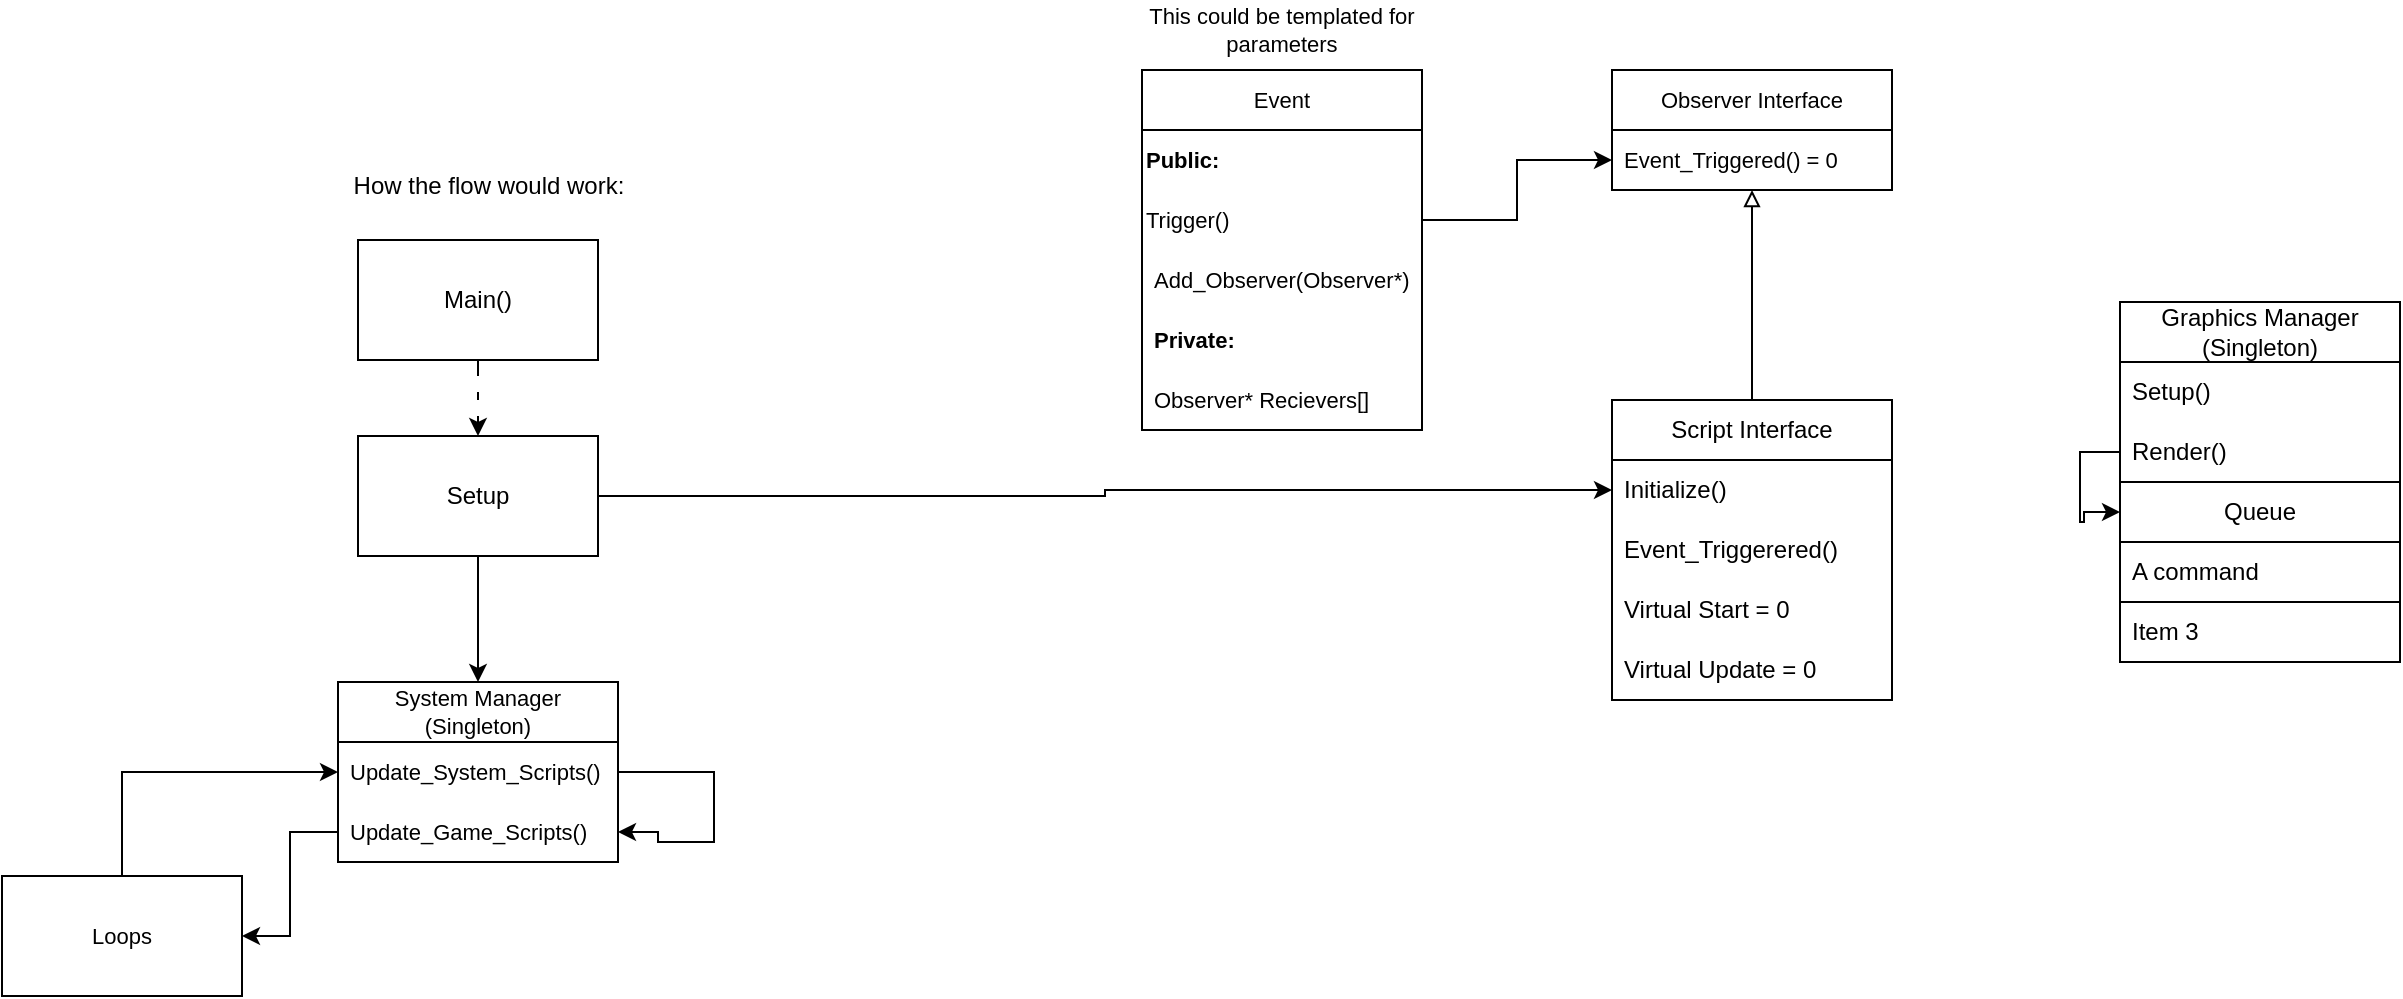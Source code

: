 <mxfile version="24.4.0" type="device">
  <diagram name="Page-1" id="8UWnzZh6Zb71KIH3Xfgz">
    <mxGraphModel dx="1687" dy="993" grid="0" gridSize="10" guides="1" tooltips="1" connect="1" arrows="1" fold="1" page="0" pageScale="1" pageWidth="850" pageHeight="1100" math="0" shadow="0">
      <root>
        <mxCell id="0" />
        <mxCell id="1" parent="0" />
        <mxCell id="7DiGCnGBixv7g8-y7bRo-3" value="Graphics Manager&lt;div&gt;(Singleton)&lt;/div&gt;" style="swimlane;fontStyle=0;childLayout=stackLayout;horizontal=1;startSize=30;horizontalStack=0;resizeParent=1;resizeParentMax=0;resizeLast=0;collapsible=1;marginBottom=0;whiteSpace=wrap;html=1;" parent="1" vertex="1">
          <mxGeometry x="1133" y="225" width="140" height="180" as="geometry" />
        </mxCell>
        <mxCell id="7DiGCnGBixv7g8-y7bRo-5" value="Setup()" style="text;strokeColor=none;fillColor=none;align=left;verticalAlign=middle;spacingLeft=4;spacingRight=4;overflow=hidden;points=[[0,0.5],[1,0.5]];portConstraint=eastwest;rotatable=0;whiteSpace=wrap;html=1;" parent="7DiGCnGBixv7g8-y7bRo-3" vertex="1">
          <mxGeometry y="30" width="140" height="30" as="geometry" />
        </mxCell>
        <mxCell id="7DiGCnGBixv7g8-y7bRo-35" style="edgeStyle=orthogonalEdgeStyle;rounded=0;orthogonalLoop=1;jettySize=auto;html=1;entryX=0;entryY=0.25;entryDx=0;entryDy=0;" parent="7DiGCnGBixv7g8-y7bRo-3" source="7DiGCnGBixv7g8-y7bRo-4" target="7DiGCnGBixv7g8-y7bRo-7" edge="1">
          <mxGeometry relative="1" as="geometry">
            <Array as="points">
              <mxPoint x="-20" y="75" />
              <mxPoint x="-20" y="110" />
              <mxPoint x="-18" y="110" />
              <mxPoint x="-18" y="105" />
            </Array>
          </mxGeometry>
        </mxCell>
        <mxCell id="7DiGCnGBixv7g8-y7bRo-4" value="Render()" style="text;strokeColor=none;fillColor=none;align=left;verticalAlign=middle;spacingLeft=4;spacingRight=4;overflow=hidden;points=[[0,0.5],[1,0.5]];portConstraint=eastwest;rotatable=0;whiteSpace=wrap;html=1;" parent="7DiGCnGBixv7g8-y7bRo-3" vertex="1">
          <mxGeometry y="60" width="140" height="30" as="geometry" />
        </mxCell>
        <mxCell id="7DiGCnGBixv7g8-y7bRo-7" value="Queue" style="swimlane;fontStyle=0;childLayout=stackLayout;horizontal=1;startSize=30;horizontalStack=0;resizeParent=1;resizeParentMax=0;resizeLast=0;collapsible=1;marginBottom=0;whiteSpace=wrap;html=1;" parent="7DiGCnGBixv7g8-y7bRo-3" vertex="1">
          <mxGeometry y="90" width="140" height="60" as="geometry" />
        </mxCell>
        <mxCell id="7DiGCnGBixv7g8-y7bRo-8" value="A command" style="text;strokeColor=none;fillColor=none;align=left;verticalAlign=middle;spacingLeft=4;spacingRight=4;overflow=hidden;points=[[0,0.5],[1,0.5]];portConstraint=eastwest;rotatable=0;whiteSpace=wrap;html=1;" parent="7DiGCnGBixv7g8-y7bRo-7" vertex="1">
          <mxGeometry y="30" width="140" height="30" as="geometry" />
        </mxCell>
        <mxCell id="7DiGCnGBixv7g8-y7bRo-6" value="Item 3" style="text;strokeColor=none;fillColor=none;align=left;verticalAlign=middle;spacingLeft=4;spacingRight=4;overflow=hidden;points=[[0,0.5],[1,0.5]];portConstraint=eastwest;rotatable=0;whiteSpace=wrap;html=1;" parent="7DiGCnGBixv7g8-y7bRo-3" vertex="1">
          <mxGeometry y="150" width="140" height="30" as="geometry" />
        </mxCell>
        <mxCell id="7DiGCnGBixv7g8-y7bRo-14" style="edgeStyle=orthogonalEdgeStyle;rounded=0;orthogonalLoop=1;jettySize=auto;html=1;dashed=1;dashPattern=8 8;" parent="1" source="7DiGCnGBixv7g8-y7bRo-12" target="7DiGCnGBixv7g8-y7bRo-13" edge="1">
          <mxGeometry relative="1" as="geometry" />
        </mxCell>
        <mxCell id="7DiGCnGBixv7g8-y7bRo-12" value="Main()" style="rounded=0;whiteSpace=wrap;html=1;" parent="1" vertex="1">
          <mxGeometry x="252" y="194" width="120" height="60" as="geometry" />
        </mxCell>
        <mxCell id="7DiGCnGBixv7g8-y7bRo-78" style="edgeStyle=orthogonalEdgeStyle;rounded=0;orthogonalLoop=1;jettySize=auto;html=1;entryX=0.5;entryY=0;entryDx=0;entryDy=0;strokeColor=default;align=center;verticalAlign=middle;fontFamily=Helvetica;fontSize=11;fontColor=default;labelBackgroundColor=default;endArrow=classic;" parent="1" source="7DiGCnGBixv7g8-y7bRo-13" target="7DiGCnGBixv7g8-y7bRo-56" edge="1">
          <mxGeometry relative="1" as="geometry" />
        </mxCell>
        <mxCell id="7DiGCnGBixv7g8-y7bRo-93" style="edgeStyle=orthogonalEdgeStyle;rounded=0;orthogonalLoop=1;jettySize=auto;html=1;entryX=0;entryY=0.5;entryDx=0;entryDy=0;strokeColor=default;align=center;verticalAlign=middle;fontFamily=Helvetica;fontSize=11;fontColor=default;labelBackgroundColor=default;endArrow=classic;" parent="1" source="7DiGCnGBixv7g8-y7bRo-13" target="7DiGCnGBixv7g8-y7bRo-92" edge="1">
          <mxGeometry relative="1" as="geometry" />
        </mxCell>
        <mxCell id="7DiGCnGBixv7g8-y7bRo-13" value="Setup" style="rounded=0;whiteSpace=wrap;html=1;" parent="1" vertex="1">
          <mxGeometry x="252" y="292" width="120" height="60" as="geometry" />
        </mxCell>
        <mxCell id="7DiGCnGBixv7g8-y7bRo-20" value="How the flow would work:" style="text;html=1;strokeColor=none;fillColor=none;align=center;verticalAlign=middle;whiteSpace=wrap;rounded=0;" parent="1" vertex="1">
          <mxGeometry x="214" y="152" width="207" height="30" as="geometry" />
        </mxCell>
        <mxCell id="7DiGCnGBixv7g8-y7bRo-64" style="edgeStyle=orthogonalEdgeStyle;rounded=0;orthogonalLoop=1;jettySize=auto;html=1;strokeColor=default;align=center;verticalAlign=middle;fontFamily=Helvetica;fontSize=11;fontColor=default;labelBackgroundColor=default;endArrow=block;endFill=0;" parent="1" source="7DiGCnGBixv7g8-y7bRo-25" target="7DiGCnGBixv7g8-y7bRo-60" edge="1">
          <mxGeometry relative="1" as="geometry" />
        </mxCell>
        <mxCell id="7DiGCnGBixv7g8-y7bRo-25" value="Script Interface" style="swimlane;fontStyle=0;childLayout=stackLayout;horizontal=1;startSize=30;horizontalStack=0;resizeParent=1;resizeParentMax=0;resizeLast=0;collapsible=1;marginBottom=0;whiteSpace=wrap;html=1;" parent="1" vertex="1">
          <mxGeometry x="879" y="274" width="140" height="150" as="geometry" />
        </mxCell>
        <mxCell id="7DiGCnGBixv7g8-y7bRo-92" value="Initialize()" style="text;strokeColor=none;fillColor=none;align=left;verticalAlign=middle;spacingLeft=4;spacingRight=4;overflow=hidden;points=[[0,0.5],[1,0.5]];portConstraint=eastwest;rotatable=0;whiteSpace=wrap;html=1;" parent="7DiGCnGBixv7g8-y7bRo-25" vertex="1">
          <mxGeometry y="30" width="140" height="30" as="geometry" />
        </mxCell>
        <mxCell id="7DiGCnGBixv7g8-y7bRo-72" value="Event_Triggerered()" style="text;strokeColor=none;fillColor=none;align=left;verticalAlign=middle;spacingLeft=4;spacingRight=4;overflow=hidden;points=[[0,0.5],[1,0.5]];portConstraint=eastwest;rotatable=0;whiteSpace=wrap;html=1;" parent="7DiGCnGBixv7g8-y7bRo-25" vertex="1">
          <mxGeometry y="60" width="140" height="30" as="geometry" />
        </mxCell>
        <mxCell id="7DiGCnGBixv7g8-y7bRo-26" value="Virtual Start = 0" style="text;strokeColor=none;fillColor=none;align=left;verticalAlign=middle;spacingLeft=4;spacingRight=4;overflow=hidden;points=[[0,0.5],[1,0.5]];portConstraint=eastwest;rotatable=0;whiteSpace=wrap;html=1;" parent="7DiGCnGBixv7g8-y7bRo-25" vertex="1">
          <mxGeometry y="90" width="140" height="30" as="geometry" />
        </mxCell>
        <mxCell id="7DiGCnGBixv7g8-y7bRo-27" value="Virtual Update = 0" style="text;strokeColor=none;fillColor=none;align=left;verticalAlign=middle;spacingLeft=4;spacingRight=4;overflow=hidden;points=[[0,0.5],[1,0.5]];portConstraint=eastwest;rotatable=0;whiteSpace=wrap;html=1;" parent="7DiGCnGBixv7g8-y7bRo-25" vertex="1">
          <mxGeometry y="120" width="140" height="30" as="geometry" />
        </mxCell>
        <mxCell id="7DiGCnGBixv7g8-y7bRo-56" value="System Manager&lt;div&gt;(Singleton)&lt;/div&gt;" style="swimlane;fontStyle=0;childLayout=stackLayout;horizontal=1;startSize=30;horizontalStack=0;resizeParent=1;resizeParentMax=0;resizeLast=0;collapsible=1;marginBottom=0;whiteSpace=wrap;html=1;fontFamily=Helvetica;fontSize=11;fontColor=default;labelBackgroundColor=default;" parent="1" vertex="1">
          <mxGeometry x="242" y="415" width="140" height="90" as="geometry" />
        </mxCell>
        <mxCell id="1DtR9IpvpcOYBeOyuKWW-1" style="edgeStyle=orthogonalEdgeStyle;rounded=0;orthogonalLoop=1;jettySize=auto;html=1;entryX=1;entryY=0.5;entryDx=0;entryDy=0;" edge="1" parent="7DiGCnGBixv7g8-y7bRo-56" source="7DiGCnGBixv7g8-y7bRo-59" target="7DiGCnGBixv7g8-y7bRo-58">
          <mxGeometry relative="1" as="geometry">
            <Array as="points">
              <mxPoint x="188" y="45" />
              <mxPoint x="188" y="80" />
              <mxPoint x="160" y="80" />
              <mxPoint x="160" y="75" />
            </Array>
          </mxGeometry>
        </mxCell>
        <mxCell id="7DiGCnGBixv7g8-y7bRo-59" value="Update_System_Scripts()" style="text;strokeColor=none;fillColor=none;align=left;verticalAlign=middle;spacingLeft=4;spacingRight=4;overflow=hidden;points=[[0,0.5],[1,0.5]];portConstraint=eastwest;rotatable=0;whiteSpace=wrap;html=1;fontFamily=Helvetica;fontSize=11;fontColor=default;labelBackgroundColor=default;" parent="7DiGCnGBixv7g8-y7bRo-56" vertex="1">
          <mxGeometry y="30" width="140" height="30" as="geometry" />
        </mxCell>
        <mxCell id="7DiGCnGBixv7g8-y7bRo-58" value="Update_Game_Scripts()" style="text;strokeColor=none;fillColor=none;align=left;verticalAlign=middle;spacingLeft=4;spacingRight=4;overflow=hidden;points=[[0,0.5],[1,0.5]];portConstraint=eastwest;rotatable=0;whiteSpace=wrap;html=1;fontFamily=Helvetica;fontSize=11;fontColor=default;labelBackgroundColor=default;" parent="7DiGCnGBixv7g8-y7bRo-56" vertex="1">
          <mxGeometry y="60" width="140" height="30" as="geometry" />
        </mxCell>
        <mxCell id="7DiGCnGBixv7g8-y7bRo-60" value="Observer Interface" style="swimlane;fontStyle=0;childLayout=stackLayout;horizontal=1;startSize=30;horizontalStack=0;resizeParent=1;resizeParentMax=0;resizeLast=0;collapsible=1;marginBottom=0;whiteSpace=wrap;html=1;fontFamily=Helvetica;fontSize=11;fontColor=default;labelBackgroundColor=default;" parent="1" vertex="1">
          <mxGeometry x="879" y="109" width="140" height="60" as="geometry" />
        </mxCell>
        <mxCell id="7DiGCnGBixv7g8-y7bRo-61" value="Event_Triggered() = 0" style="text;strokeColor=none;fillColor=none;align=left;verticalAlign=middle;spacingLeft=4;spacingRight=4;overflow=hidden;points=[[0,0.5],[1,0.5]];portConstraint=eastwest;rotatable=0;whiteSpace=wrap;html=1;fontFamily=Helvetica;fontSize=11;fontColor=default;labelBackgroundColor=default;" parent="7DiGCnGBixv7g8-y7bRo-60" vertex="1">
          <mxGeometry y="30" width="140" height="30" as="geometry" />
        </mxCell>
        <mxCell id="7DiGCnGBixv7g8-y7bRo-65" value="Event" style="swimlane;fontStyle=0;childLayout=stackLayout;horizontal=1;startSize=30;horizontalStack=0;resizeParent=1;resizeParentMax=0;resizeLast=0;collapsible=1;marginBottom=0;whiteSpace=wrap;html=1;fontFamily=Helvetica;fontSize=11;fontColor=default;labelBackgroundColor=default;" parent="1" vertex="1">
          <mxGeometry x="644" y="109" width="140" height="180" as="geometry" />
        </mxCell>
        <mxCell id="7DiGCnGBixv7g8-y7bRo-75" value="&lt;b&gt;Public:&lt;/b&gt;" style="text;html=1;align=left;verticalAlign=middle;whiteSpace=wrap;rounded=0;fontFamily=Helvetica;fontSize=11;fontColor=default;labelBackgroundColor=default;" parent="7DiGCnGBixv7g8-y7bRo-65" vertex="1">
          <mxGeometry y="30" width="140" height="30" as="geometry" />
        </mxCell>
        <mxCell id="7DiGCnGBixv7g8-y7bRo-73" value="Trigger()" style="text;html=1;align=left;verticalAlign=middle;whiteSpace=wrap;rounded=0;fontFamily=Helvetica;fontSize=11;fontColor=default;labelBackgroundColor=default;" parent="7DiGCnGBixv7g8-y7bRo-65" vertex="1">
          <mxGeometry y="60" width="140" height="30" as="geometry" />
        </mxCell>
        <mxCell id="7DiGCnGBixv7g8-y7bRo-67" value="Add_Observer(Observer*)" style="text;strokeColor=none;fillColor=none;align=left;verticalAlign=middle;spacingLeft=4;spacingRight=4;overflow=hidden;points=[[0,0.5],[1,0.5]];portConstraint=eastwest;rotatable=0;whiteSpace=wrap;html=1;fontFamily=Helvetica;fontSize=11;fontColor=default;labelBackgroundColor=default;" parent="7DiGCnGBixv7g8-y7bRo-65" vertex="1">
          <mxGeometry y="90" width="140" height="30" as="geometry" />
        </mxCell>
        <mxCell id="7DiGCnGBixv7g8-y7bRo-68" value="&lt;b&gt;Private:&lt;/b&gt;" style="text;strokeColor=none;fillColor=none;align=left;verticalAlign=middle;spacingLeft=4;spacingRight=4;overflow=hidden;points=[[0,0.5],[1,0.5]];portConstraint=eastwest;rotatable=0;whiteSpace=wrap;html=1;fontFamily=Helvetica;fontSize=11;fontColor=default;labelBackgroundColor=default;" parent="7DiGCnGBixv7g8-y7bRo-65" vertex="1">
          <mxGeometry y="120" width="140" height="30" as="geometry" />
        </mxCell>
        <mxCell id="7DiGCnGBixv7g8-y7bRo-66" value="Observer* Recievers[]" style="text;strokeColor=none;fillColor=none;align=left;verticalAlign=middle;spacingLeft=4;spacingRight=4;overflow=hidden;points=[[0,0.5],[1,0.5]];portConstraint=eastwest;rotatable=0;whiteSpace=wrap;html=1;fontFamily=Helvetica;fontSize=11;fontColor=default;labelBackgroundColor=default;" parent="7DiGCnGBixv7g8-y7bRo-65" vertex="1">
          <mxGeometry y="150" width="140" height="30" as="geometry" />
        </mxCell>
        <mxCell id="7DiGCnGBixv7g8-y7bRo-69" value="This could be templated for parameters" style="text;html=1;align=center;verticalAlign=middle;whiteSpace=wrap;rounded=0;fontFamily=Helvetica;fontSize=11;fontColor=default;labelBackgroundColor=default;" parent="1" vertex="1">
          <mxGeometry x="639" y="74" width="150" height="30" as="geometry" />
        </mxCell>
        <mxCell id="7DiGCnGBixv7g8-y7bRo-76" style="edgeStyle=orthogonalEdgeStyle;rounded=0;orthogonalLoop=1;jettySize=auto;html=1;strokeColor=default;align=center;verticalAlign=middle;fontFamily=Helvetica;fontSize=11;fontColor=default;labelBackgroundColor=default;endArrow=classic;" parent="1" source="7DiGCnGBixv7g8-y7bRo-73" target="7DiGCnGBixv7g8-y7bRo-61" edge="1">
          <mxGeometry relative="1" as="geometry" />
        </mxCell>
        <mxCell id="1DtR9IpvpcOYBeOyuKWW-6" style="edgeStyle=orthogonalEdgeStyle;rounded=0;orthogonalLoop=1;jettySize=auto;html=1;entryX=0;entryY=0.5;entryDx=0;entryDy=0;" edge="1" parent="1" source="7DiGCnGBixv7g8-y7bRo-84" target="7DiGCnGBixv7g8-y7bRo-59">
          <mxGeometry relative="1" as="geometry" />
        </mxCell>
        <mxCell id="7DiGCnGBixv7g8-y7bRo-84" value="Loops" style="rounded=0;whiteSpace=wrap;html=1;fontFamily=Helvetica;fontSize=11;fontColor=default;labelBackgroundColor=default;" parent="1" vertex="1">
          <mxGeometry x="74" y="512" width="120" height="60" as="geometry" />
        </mxCell>
        <mxCell id="1DtR9IpvpcOYBeOyuKWW-5" style="edgeStyle=orthogonalEdgeStyle;rounded=0;orthogonalLoop=1;jettySize=auto;html=1;entryX=1;entryY=0.5;entryDx=0;entryDy=0;" edge="1" parent="1" source="7DiGCnGBixv7g8-y7bRo-58" target="7DiGCnGBixv7g8-y7bRo-84">
          <mxGeometry relative="1" as="geometry" />
        </mxCell>
      </root>
    </mxGraphModel>
  </diagram>
</mxfile>
